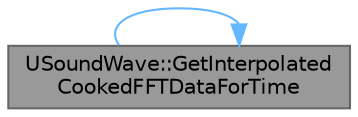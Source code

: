 digraph "USoundWave::GetInterpolatedCookedFFTDataForTime"
{
 // INTERACTIVE_SVG=YES
 // LATEX_PDF_SIZE
  bgcolor="transparent";
  edge [fontname=Helvetica,fontsize=10,labelfontname=Helvetica,labelfontsize=10];
  node [fontname=Helvetica,fontsize=10,shape=box,height=0.2,width=0.4];
  rankdir="LR";
  Node1 [id="Node000001",label="USoundWave::GetInterpolated\lCookedFFTDataForTime",height=0.2,width=0.4,color="gray40", fillcolor="grey60", style="filled", fontcolor="black",tooltip="Helper function to get interpolated cooked FFT data for a given time value."];
  Node1 -> Node1 [id="edge1_Node000001_Node000001",color="steelblue1",style="solid",tooltip=" "];
}
